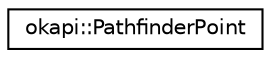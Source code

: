digraph "Graphical Class Hierarchy"
{
 // LATEX_PDF_SIZE
  edge [fontname="Helvetica",fontsize="10",labelfontname="Helvetica",labelfontsize="10"];
  node [fontname="Helvetica",fontsize="10",shape=record];
  rankdir="LR";
  Node0 [label="okapi::PathfinderPoint",height=0.2,width=0.4,color="black", fillcolor="white", style="filled",URL="$structokapi_1_1PathfinderPoint.html",tooltip=" "];
}
